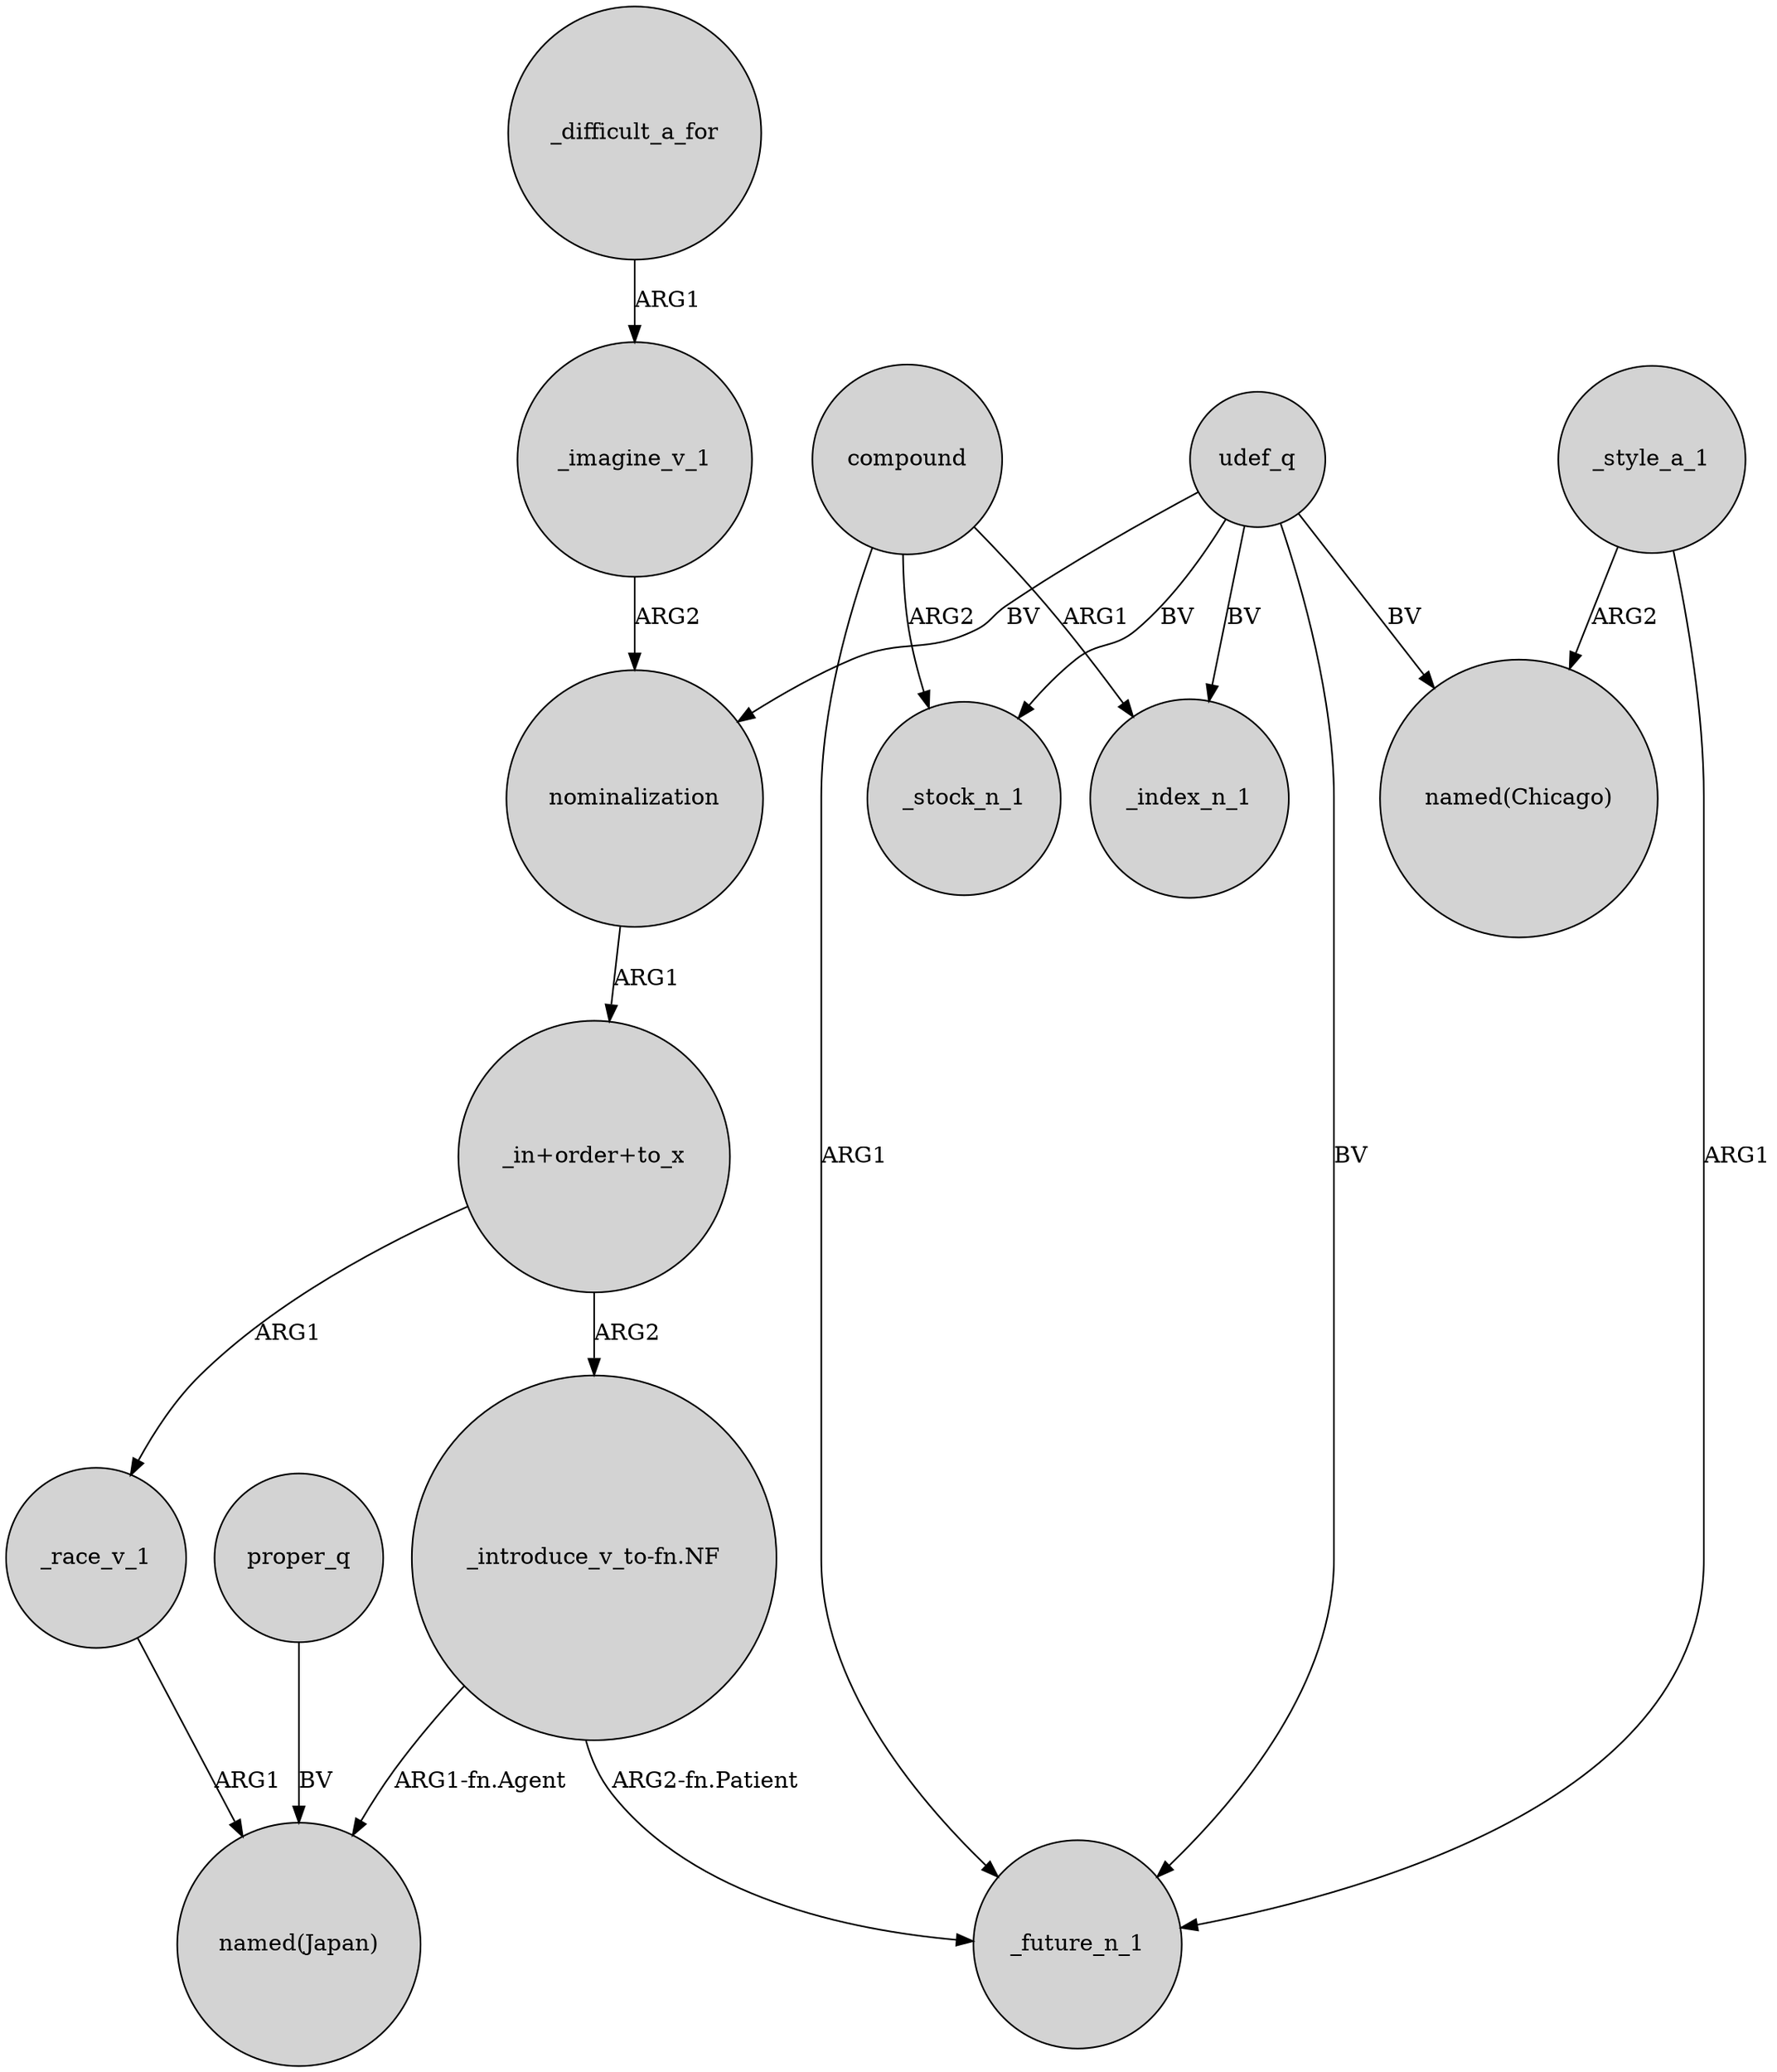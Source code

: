 digraph {
	node [shape=circle style=filled]
	"_in+order+to_x" -> _race_v_1 [label=ARG1]
	compound -> _future_n_1 [label=ARG1]
	udef_q -> "named(Chicago)" [label=BV]
	_difficult_a_for -> _imagine_v_1 [label=ARG1]
	_race_v_1 -> "named(Japan)" [label=ARG1]
	"_in+order+to_x" -> "_introduce_v_to-fn.NF" [label=ARG2]
	"_introduce_v_to-fn.NF" -> "named(Japan)" [label="ARG1-fn.Agent"]
	udef_q -> _index_n_1 [label=BV]
	"_introduce_v_to-fn.NF" -> _future_n_1 [label="ARG2-fn.Patient"]
	proper_q -> "named(Japan)" [label=BV]
	_style_a_1 -> _future_n_1 [label=ARG1]
	compound -> _stock_n_1 [label=ARG2]
	udef_q -> _stock_n_1 [label=BV]
	nominalization -> "_in+order+to_x" [label=ARG1]
	_imagine_v_1 -> nominalization [label=ARG2]
	udef_q -> _future_n_1 [label=BV]
	udef_q -> nominalization [label=BV]
	_style_a_1 -> "named(Chicago)" [label=ARG2]
	compound -> _index_n_1 [label=ARG1]
}
